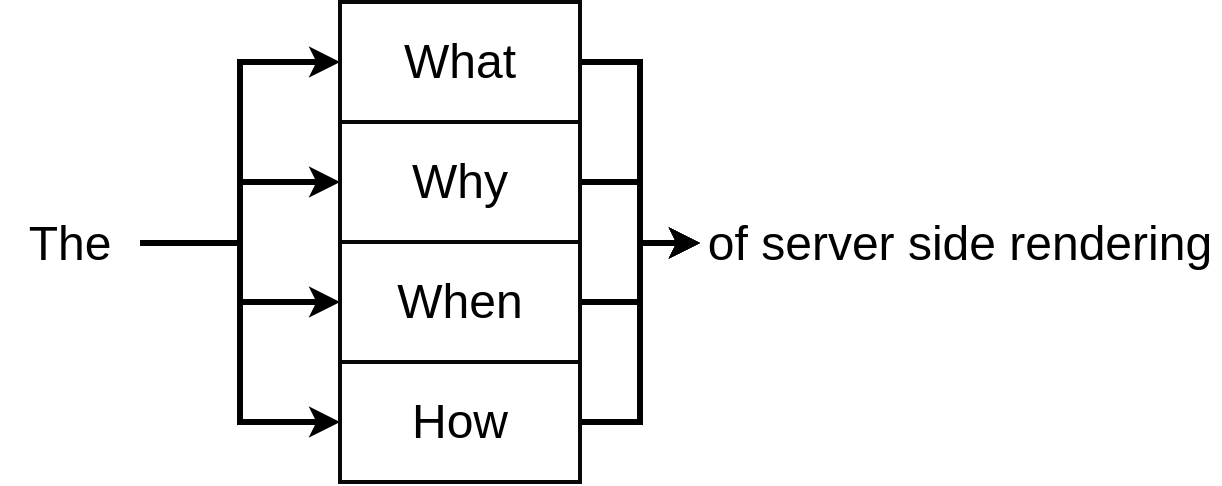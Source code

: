 <mxfile version="13.3.5" type="device" pages="16"><diagram id="5bcd53f8-15ab-9c51-56de-49a78733c837" name="00 - goals"><mxGraphModel dx="852" dy="494" grid="1" gridSize="10" guides="1" tooltips="1" connect="1" arrows="1" fold="1" page="1" pageScale="1" pageWidth="1100" pageHeight="850" background="#ffffff" math="0" shadow="0"><root><mxCell id="0"/><mxCell id="1" parent="0"/><mxCell id="17" style="edgeStyle=orthogonalEdgeStyle;rounded=0;html=1;exitX=1;exitY=0.5;entryX=0;entryY=0.5;startArrow=none;startFill=0;endArrow=classic;endFill=1;jettySize=auto;orthogonalLoop=1;strokeColor=#000000;strokeWidth=3;fontSize=24;fontColor=#000000;" parent="1" source="7" target="16" edge="1"><mxGeometry relative="1" as="geometry"/></mxCell><mxCell id="7" value="What" style="rounded=0;whiteSpace=wrap;html=1;shadow=0;labelBackgroundColor=none;strokeColor=#080808;strokeWidth=2;fillColor=#ffffff;fontSize=24;fontColor=#000000;align=center;" parent="1" vertex="1"><mxGeometry x="490" y="185" width="120" height="60" as="geometry"/></mxCell><mxCell id="18" style="edgeStyle=orthogonalEdgeStyle;rounded=0;html=1;exitX=1;exitY=0.5;entryX=0;entryY=0.5;startArrow=none;startFill=0;endArrow=classic;endFill=1;jettySize=auto;orthogonalLoop=1;strokeColor=#000000;strokeWidth=3;fontSize=24;fontColor=#000000;" parent="1" source="8" target="16" edge="1"><mxGeometry relative="1" as="geometry"/></mxCell><mxCell id="8" value="Why" style="rounded=0;whiteSpace=wrap;html=1;shadow=0;labelBackgroundColor=none;strokeColor=#080808;strokeWidth=2;fillColor=#ffffff;fontSize=24;fontColor=#000000;align=center;" parent="1" vertex="1"><mxGeometry x="490" y="245" width="120" height="60" as="geometry"/></mxCell><mxCell id="19" style="edgeStyle=orthogonalEdgeStyle;rounded=0;html=1;exitX=1;exitY=0.5;entryX=0;entryY=0.5;startArrow=none;startFill=0;endArrow=classic;endFill=1;jettySize=auto;orthogonalLoop=1;strokeColor=#000000;strokeWidth=3;fontSize=24;fontColor=#000000;" parent="1" source="9" target="16" edge="1"><mxGeometry relative="1" as="geometry"/></mxCell><mxCell id="9" value="When" style="rounded=0;whiteSpace=wrap;html=1;shadow=0;labelBackgroundColor=none;strokeColor=#080808;strokeWidth=2;fillColor=#ffffff;fontSize=24;fontColor=#000000;align=center;" parent="1" vertex="1"><mxGeometry x="490" y="305" width="120" height="60" as="geometry"/></mxCell><mxCell id="20" style="edgeStyle=orthogonalEdgeStyle;rounded=0;html=1;exitX=1;exitY=0.5;entryX=0;entryY=0.5;startArrow=none;startFill=0;endArrow=classic;endFill=1;jettySize=auto;orthogonalLoop=1;strokeColor=#000000;strokeWidth=3;fontSize=24;fontColor=#000000;" parent="1" source="10" target="16" edge="1"><mxGeometry relative="1" as="geometry"/></mxCell><mxCell id="10" value="How" style="rounded=0;whiteSpace=wrap;html=1;shadow=0;labelBackgroundColor=none;strokeColor=#080808;strokeWidth=2;fillColor=#ffffff;fontSize=24;fontColor=#000000;align=center;" parent="1" vertex="1"><mxGeometry x="490" y="365" width="120" height="60" as="geometry"/></mxCell><mxCell id="12" style="edgeStyle=orthogonalEdgeStyle;rounded=0;html=1;exitX=1;exitY=0.5;entryX=0;entryY=0.5;startArrow=none;startFill=0;endArrow=classic;endFill=1;jettySize=auto;orthogonalLoop=1;strokeColor=#000000;strokeWidth=3;fontSize=24;fontColor=#000000;" parent="1" source="11" target="7" edge="1"><mxGeometry relative="1" as="geometry"/></mxCell><mxCell id="13" style="edgeStyle=orthogonalEdgeStyle;rounded=0;html=1;exitX=1;exitY=0.5;startArrow=none;startFill=0;endArrow=classic;endFill=1;jettySize=auto;orthogonalLoop=1;strokeColor=#000000;strokeWidth=3;fontSize=24;fontColor=#000000;" parent="1" source="11" target="8" edge="1"><mxGeometry relative="1" as="geometry"/></mxCell><mxCell id="14" style="edgeStyle=orthogonalEdgeStyle;rounded=0;html=1;exitX=1;exitY=0.5;entryX=0;entryY=0.5;startArrow=none;startFill=0;endArrow=classic;endFill=1;jettySize=auto;orthogonalLoop=1;strokeColor=#000000;strokeWidth=3;fontSize=24;fontColor=#000000;" parent="1" source="11" target="9" edge="1"><mxGeometry relative="1" as="geometry"/></mxCell><mxCell id="15" style="edgeStyle=orthogonalEdgeStyle;rounded=0;html=1;exitX=1;exitY=0.5;entryX=0;entryY=0.5;startArrow=none;startFill=0;endArrow=classic;endFill=1;jettySize=auto;orthogonalLoop=1;strokeColor=#000000;strokeWidth=3;fontSize=24;fontColor=#000000;" parent="1" source="11" target="10" edge="1"><mxGeometry relative="1" as="geometry"/></mxCell><mxCell id="11" value="The" style="text;html=1;strokeColor=none;fillColor=none;align=center;verticalAlign=middle;whiteSpace=wrap;rounded=0;shadow=0;labelBackgroundColor=none;fontSize=24;fontColor=#000000;" parent="1" vertex="1"><mxGeometry x="320" y="283" width="70" height="45" as="geometry"/></mxCell><mxCell id="16" value="of server side rendering" style="text;html=1;strokeColor=none;fillColor=none;align=center;verticalAlign=middle;whiteSpace=wrap;rounded=0;shadow=0;labelBackgroundColor=none;fontSize=24;fontColor=#000000;" parent="1" vertex="1"><mxGeometry x="670" y="283" width="260" height="45" as="geometry"/></mxCell></root></mxGraphModel></diagram><diagram name="00 - goals" id="42b856f2-bac6-a990-c0d9-7513c1bf68bd"><mxGraphModel dx="825" dy="359" grid="1" gridSize="10" guides="1" tooltips="1" connect="1" arrows="1" fold="1" page="1" pageScale="1" pageWidth="1100" pageHeight="850" background="#ffffff" math="0" shadow="0"><root><mxCell id="0"/><mxCell id="1" parent="0"/><mxCell id="4" value="What" style="rounded=0;whiteSpace=wrap;html=1;shadow=0;labelBackgroundColor=none;strokeColor=#080808;strokeWidth=2;fillColor=#ffffff;fontSize=24;fontColor=#000000;align=center;" vertex="1" parent="1"><mxGeometry x="310" y="110" width="120" height="60" as="geometry"/></mxCell><mxCell id="6" value="Why" style="rounded=0;whiteSpace=wrap;html=1;shadow=0;labelBackgroundColor=none;strokeColor=#080808;strokeWidth=2;fillColor=#ffffff;fontSize=24;fontColor=#000000;align=center;" vertex="1" parent="1"><mxGeometry x="310" y="200" width="120" height="60" as="geometry"/></mxCell><mxCell id="8" value="When" style="rounded=0;whiteSpace=wrap;html=1;shadow=0;labelBackgroundColor=none;strokeColor=#080808;strokeWidth=2;fillColor=#ffffff;fontSize=24;fontColor=#000000;align=center;" vertex="1" parent="1"><mxGeometry x="310" y="290" width="120" height="60" as="geometry"/></mxCell><mxCell id="10" value="How" style="rounded=0;whiteSpace=wrap;html=1;shadow=0;labelBackgroundColor=none;strokeColor=#080808;strokeWidth=2;fillColor=#ffffff;fontSize=24;fontColor=#000000;align=center;" vertex="1" parent="1"><mxGeometry x="310" y="380" width="120" height="60" as="geometry"/></mxCell><mxCell id="17" value="What is server side rendering? &amp;nbsp;How is it different from normal React apps?" style="text;html=1;strokeColor=none;fillColor=none;align=left;verticalAlign=middle;whiteSpace=wrap;rounded=0;shadow=0;labelBackgroundColor=none;fontSize=18;fontColor=#000000;fontStyle=2" vertex="1" parent="1"><mxGeometry x="440" y="115" width="380" height="50" as="geometry"/></mxCell><mxCell id="18" value="Why would we use SSR at all? &amp;nbsp;Its not easy to set up, so what's the benefit?" style="text;html=1;strokeColor=none;fillColor=none;align=left;verticalAlign=middle;whiteSpace=wrap;rounded=0;shadow=0;labelBackgroundColor=none;fontSize=18;fontColor=#000000;fontStyle=2" vertex="1" parent="1"><mxGeometry x="440" y="205" width="380" height="50" as="geometry"/></mxCell><mxCell id="19" value="When should you think about using SSR in one of your apps?" style="text;html=1;strokeColor=none;fillColor=none;align=left;verticalAlign=middle;whiteSpace=wrap;rounded=0;shadow=0;labelBackgroundColor=none;fontSize=18;fontColor=#000000;fontStyle=2" vertex="1" parent="1"><mxGeometry x="440" y="295" width="380" height="50" as="geometry"/></mxCell><mxCell id="20" value="How do you actually set up SSR in a React app?" style="text;html=1;strokeColor=none;fillColor=none;align=left;verticalAlign=middle;whiteSpace=wrap;rounded=0;shadow=0;labelBackgroundColor=none;fontSize=18;fontColor=#000000;fontStyle=2" vertex="1" parent="1"><mxGeometry x="440" y="385" width="380" height="50" as="geometry"/></mxCell></root></mxGraphModel></diagram><diagram id="b848cd98-3519-4d3c-d7ec-47364cfb2503" name="01 - factfiction"><mxGraphModel dx="825" dy="359" grid="1" gridSize="10" guides="1" tooltips="1" connect="1" arrows="1" fold="1" page="1" pageScale="1" pageWidth="1100" pageHeight="850" background="#ffffff" math="0" shadow="0"><root><mxCell id="0"/><mxCell id="1" parent="0"/><mxCell id="2" value="Popular Misconceptions" style="text;html=1;strokeColor=none;fillColor=none;align=center;verticalAlign=middle;whiteSpace=wrap;rounded=0;shadow=0;labelBackgroundColor=none;fontSize=24;fontColor=#000000;fontStyle=1" vertex="1" parent="1"><mxGeometry x="393" y="80" width="315" height="40" as="geometry"/></mxCell><mxCell id="3" value="React apps can't be crawled by a search engine without SSR" style="rounded=0;whiteSpace=wrap;html=1;shadow=0;labelBackgroundColor=none;strokeColor=#080808;strokeWidth=2;fillColor=#ffffff;fontSize=24;fontColor=#000000;align=center;" vertex="1" parent="1"><mxGeometry x="354" y="155" width="396" height="60" as="geometry"/></mxCell><mxCell id="4" value="SSR is the only way to handle SEO" style="rounded=0;whiteSpace=wrap;html=1;shadow=0;labelBackgroundColor=none;strokeColor=#080808;strokeWidth=2;fillColor=#ffffff;fontSize=24;fontColor=#000000;align=center;" vertex="1" parent="1"><mxGeometry x="354" y="240" width="396" height="60" as="geometry"/></mxCell><mxCell id="5" value="All apps can benefit from SSR" style="rounded=0;whiteSpace=wrap;html=1;shadow=0;labelBackgroundColor=none;strokeColor=#080808;strokeWidth=2;fillColor=#ffffff;fontSize=24;fontColor=#000000;align=center;" vertex="1" parent="1"><mxGeometry x="354" y="330" width="396" height="60" as="geometry"/></mxCell><mxCell id="6" value="False!" style="rounded=0;whiteSpace=wrap;html=1;shadow=0;labelBackgroundColor=none;strokeColor=#b85450;strokeWidth=2;fillColor=#f8cecc;fontSize=24;fontColor=#000000;align=center;rotation=-15;" vertex="1" parent="1"><mxGeometry x="720" y="181" width="120" height="35" as="geometry"/></mxCell><mxCell id="7" value="False!" style="rounded=0;whiteSpace=wrap;html=1;shadow=0;labelBackgroundColor=none;strokeColor=#b85450;strokeWidth=2;fillColor=#f8cecc;fontSize=24;fontColor=#000000;align=center;rotation=-15;" vertex="1" parent="1"><mxGeometry x="720" y="271" width="120" height="35" as="geometry"/></mxCell><mxCell id="8" value="False!" style="rounded=0;whiteSpace=wrap;html=1;shadow=0;labelBackgroundColor=none;strokeColor=#b85450;strokeWidth=2;fillColor=#f8cecc;fontSize=24;fontColor=#000000;align=center;rotation=-15;" vertex="1" parent="1"><mxGeometry x="720" y="357" width="120" height="35" as="geometry"/></mxCell></root></mxGraphModel></diagram><diagram id="bce604f5-aea7-2413-5978-c4c8355c51b4" name="02 - typical react"><mxGraphModel dx="1238" dy="538" grid="1" gridSize="10" guides="1" tooltips="1" connect="1" arrows="1" fold="1" page="1" pageScale="1" pageWidth="1100" pageHeight="850" background="#ffffff" math="0" shadow="0"><root><mxCell id="0"/><mxCell id="1" parent="0"/><mxCell id="33" style="edgeStyle=orthogonalEdgeStyle;rounded=0;html=1;exitX=0.5;exitY=1;entryX=0.5;entryY=0;startArrow=none;startFill=0;endArrow=classic;endFill=1;jettySize=auto;orthogonalLoop=1;strokeColor=#000000;strokeWidth=3;fontSize=22;fontColor=#000000;" parent="1" source="6" target="14" edge="1"><mxGeometry relative="1" as="geometry"/></mxCell><mxCell id="6" value="Receive Request" style="rounded=0;whiteSpace=wrap;html=1;shadow=0;labelBackgroundColor=none;strokeColor=#080808;strokeWidth=2;fillColor=#ffffff;fontSize=18;fontColor=#000000;align=center;" parent="1" vertex="1"><mxGeometry x="616" y="130" width="220" height="42" as="geometry"/></mxCell><mxCell id="9" value="Users Browser" style="text;html=1;strokeColor=none;fillColor=none;align=center;verticalAlign=middle;whiteSpace=wrap;rounded=0;shadow=0;labelBackgroundColor=none;fontSize=22;fontColor=#000000;fontStyle=1" parent="1" vertex="1"><mxGeometry x="312" y="91" width="177" height="20" as="geometry"/></mxCell><mxCell id="10" value="Our Server" style="text;html=1;strokeColor=none;fillColor=none;align=center;verticalAlign=middle;whiteSpace=wrap;rounded=0;shadow=0;labelBackgroundColor=none;fontSize=22;fontColor=#000000;fontStyle=1" parent="1" vertex="1"><mxGeometry x="666" y="91" width="120" height="20" as="geometry"/></mxCell><mxCell id="12" style="edgeStyle=orthogonalEdgeStyle;rounded=0;html=1;exitX=1;exitY=0.5;startArrow=none;startFill=0;endArrow=classic;endFill=1;jettySize=auto;orthogonalLoop=1;strokeColor=#000000;strokeWidth=3;fontSize=18;fontColor=#000000;" parent="1" source="11" target="6" edge="1"><mxGeometry relative="1" as="geometry"/></mxCell><mxCell id="11" value="User navigates to ourApp.com" style="rounded=0;whiteSpace=wrap;html=1;shadow=0;labelBackgroundColor=none;strokeColor=#080808;strokeWidth=2;fillColor=#ffffff;fontSize=18;fontColor=#000000;align=center;" parent="1" vertex="1"><mxGeometry x="290" y="130" width="220" height="42" as="geometry"/></mxCell><mxCell id="13" value="" style="endArrow=none;dashed=1;html=1;strokeColor=#A8A8A8;strokeWidth=3;fontSize=18;fontColor=#000000;" parent="1" edge="1"><mxGeometry width="50" height="50" relative="1" as="geometry"><mxPoint x="556" y="700" as="sourcePoint"/><mxPoint x="556" y="81" as="targetPoint"/></mxGeometry></mxCell><mxCell id="43" style="edgeStyle=orthogonalEdgeStyle;rounded=0;html=1;exitX=0;exitY=0.5;entryX=1;entryY=0.25;startArrow=none;startFill=0;endArrow=classic;endFill=1;jettySize=auto;orthogonalLoop=1;strokeColor=#000000;strokeWidth=3;fontSize=12;fontColor=#FF150D;" parent="1" source="14" target="42" edge="1"><mxGeometry relative="1" as="geometry"/></mxCell><mxCell id="14" value="Send back index.html file" style="rounded=0;whiteSpace=wrap;html=1;shadow=0;labelBackgroundColor=none;strokeColor=#080808;strokeWidth=2;fillColor=#ffffff;fontSize=18;fontColor=#000000;align=center;" parent="1" vertex="1"><mxGeometry x="616" y="202" width="220" height="42" as="geometry"/></mxCell><mxCell id="22" style="edgeStyle=orthogonalEdgeStyle;rounded=0;html=1;exitX=0.5;exitY=1;entryX=0.5;entryY=0;startArrow=none;startFill=0;endArrow=classic;endFill=1;jettySize=auto;orthogonalLoop=1;strokeColor=#000000;strokeWidth=3;fontSize=18;fontColor=#000000;" parent="1" edge="1"><mxGeometry relative="1" as="geometry"><mxPoint x="400" y="243" as="sourcePoint"/><mxPoint x="400" y="271" as="targetPoint"/></mxGeometry></mxCell><mxCell id="23" style="edgeStyle=orthogonalEdgeStyle;rounded=0;html=1;exitX=0.5;exitY=1;startArrow=none;startFill=0;endArrow=classic;endFill=1;jettySize=auto;orthogonalLoop=1;strokeColor=#000000;strokeWidth=3;fontSize=18;fontColor=#000000;" parent="1" target="17" edge="1"><mxGeometry relative="1" as="geometry"><mxPoint x="400" y="313" as="sourcePoint"/></mxGeometry></mxCell><mxCell id="24" style="edgeStyle=orthogonalEdgeStyle;rounded=0;html=1;exitX=1;exitY=0.5;startArrow=none;startFill=0;endArrow=classic;endFill=1;jettySize=auto;orthogonalLoop=1;strokeColor=#000000;strokeWidth=3;fontSize=18;fontColor=#000000;" parent="1" source="17" target="18" edge="1"><mxGeometry relative="1" as="geometry"/></mxCell><mxCell id="17" value="Go get bundle.js file" style="rounded=0;whiteSpace=wrap;html=1;shadow=0;labelBackgroundColor=none;strokeColor=#080808;strokeWidth=2;fillColor=#ffffff;fontSize=18;fontColor=#000000;align=center;" parent="1" vertex="1"><mxGeometry x="290" y="342" width="220" height="42" as="geometry"/></mxCell><mxCell id="25" style="edgeStyle=orthogonalEdgeStyle;rounded=0;html=1;exitX=0.5;exitY=1;startArrow=none;startFill=0;endArrow=classic;endFill=1;jettySize=auto;orthogonalLoop=1;strokeColor=#000000;strokeWidth=3;fontSize=18;fontColor=#000000;" parent="1" source="18" target="19" edge="1"><mxGeometry relative="1" as="geometry"/></mxCell><mxCell id="18" value="Receive request" style="rounded=0;whiteSpace=wrap;html=1;shadow=0;labelBackgroundColor=none;strokeColor=#080808;strokeWidth=2;fillColor=#ffffff;fontSize=18;fontColor=#000000;align=center;" parent="1" vertex="1"><mxGeometry x="606" y="342" width="220" height="42" as="geometry"/></mxCell><mxCell id="34" style="edgeStyle=orthogonalEdgeStyle;rounded=0;html=1;exitX=0;exitY=0.5;entryX=1;entryY=0.5;startArrow=none;startFill=0;endArrow=classic;endFill=1;jettySize=auto;orthogonalLoop=1;strokeColor=#000000;strokeWidth=3;fontSize=22;fontColor=#000000;" parent="1" source="19" edge="1"><mxGeometry relative="1" as="geometry"><mxPoint x="510" y="433" as="targetPoint"/></mxGeometry></mxCell><mxCell id="19" value="Send back bundle.js" style="rounded=0;whiteSpace=wrap;html=1;shadow=0;labelBackgroundColor=none;strokeColor=#080808;strokeWidth=2;fillColor=#ffffff;fontSize=18;fontColor=#000000;align=center;" parent="1" vertex="1"><mxGeometry x="606" y="412" width="220" height="42" as="geometry"/></mxCell><mxCell id="50" style="edgeStyle=orthogonalEdgeStyle;rounded=0;html=1;exitX=1;exitY=0.5;startArrow=none;startFill=0;endArrow=classic;endFill=1;jettySize=auto;orthogonalLoop=1;strokeColor=#000000;strokeWidth=3;fontSize=14;fontColor=#FF150D;" parent="1" source="28" target="36" edge="1"><mxGeometry relative="1" as="geometry"/></mxCell><mxCell id="28" value="React app makes followup requests for data" style="rounded=0;whiteSpace=wrap;html=1;shadow=0;labelBackgroundColor=none;strokeColor=#080808;strokeWidth=2;fillColor=#ffffff;fontSize=18;fontColor=#000000;align=center;" parent="1" vertex="1"><mxGeometry x="290" y="509" width="220" height="42" as="geometry"/></mxCell><mxCell id="41" style="edgeStyle=orthogonalEdgeStyle;rounded=0;html=1;exitX=0.5;exitY=1;entryX=0.5;entryY=0;startArrow=none;startFill=0;endArrow=classic;endFill=1;jettySize=auto;orthogonalLoop=1;strokeColor=#000000;strokeWidth=3;fontSize=22;fontColor=#000000;" parent="1" source="36" target="38" edge="1"><mxGeometry relative="1" as="geometry"/></mxCell><mxCell id="36" value="Receive request" style="rounded=0;whiteSpace=wrap;html=1;shadow=0;labelBackgroundColor=none;strokeColor=#080808;strokeWidth=2;fillColor=#ffffff;fontSize=18;fontColor=#000000;align=center;" parent="1" vertex="1"><mxGeometry x="606" y="509" width="220" height="42" as="geometry"/></mxCell><mxCell id="40" style="edgeStyle=orthogonalEdgeStyle;rounded=0;html=1;exitX=0;exitY=0.5;entryX=1;entryY=0.5;startArrow=none;startFill=0;endArrow=classic;endFill=1;jettySize=auto;orthogonalLoop=1;strokeColor=#000000;strokeWidth=3;fontSize=22;fontColor=#000000;" parent="1" source="38" edge="1"><mxGeometry relative="1" as="geometry"><mxPoint x="510" y="614" as="targetPoint"/></mxGeometry></mxCell><mxCell id="38" value="Send back JSON data" style="rounded=0;whiteSpace=wrap;html=1;shadow=0;labelBackgroundColor=none;strokeColor=#080808;strokeWidth=2;fillColor=#ffffff;fontSize=18;fontColor=#000000;align=center;" parent="1" vertex="1"><mxGeometry x="606" y="593" width="220" height="42" as="geometry"/></mxCell><mxCell id="42" value="&lt;div&gt;&amp;lt;html&amp;gt;&lt;/div&gt;&lt;div&gt;&amp;nbsp; &amp;lt;head&amp;gt;&lt;/div&gt;&lt;div&gt;&amp;nbsp; &amp;lt;/head&amp;gt;&lt;/div&gt;&lt;div&gt;&amp;nbsp; &amp;lt;body&amp;gt;&lt;/div&gt;&lt;div&gt;&amp;nbsp; &amp;nbsp; &amp;lt;div id=&quot;root&quot;&amp;gt;&amp;lt;/div&amp;gt;&lt;/div&gt;&lt;div&gt;&amp;nbsp; &amp;nbsp; &amp;lt;script src=&quot;bundle.js&quot;&amp;gt;&amp;lt;/script&amp;gt;&lt;/div&gt;&lt;div&gt;&amp;nbsp; &amp;lt;/body&amp;gt;&lt;/div&gt;&lt;div&gt;&amp;lt;/html&amp;gt;&lt;/div&gt;" style="rounded=0;whiteSpace=wrap;html=1;shadow=0;labelBackgroundColor=none;strokeColor=#080808;strokeWidth=2;fillColor=#ffffff;fontSize=12;fontColor=#000000;align=left;" parent="1" vertex="1"><mxGeometry x="290" y="193" width="220" height="120" as="geometry"/></mxCell><mxCell id="45" style="edgeStyle=orthogonalEdgeStyle;rounded=0;html=1;exitX=0.5;exitY=1;startArrow=none;startFill=0;endArrow=classic;endFill=1;jettySize=auto;orthogonalLoop=1;strokeColor=#000000;strokeWidth=3;fontSize=12;fontColor=#FF150D;" parent="1" source="44" target="28" edge="1"><mxGeometry relative="1" as="geometry"/></mxCell><mxCell id="44" value="&lt;div&gt;const App = () =&amp;gt; &amp;lt;div&amp;gt;Hi There!&amp;lt;/div&amp;gt;;&lt;/div&gt;&lt;div&gt;&lt;br&gt;&lt;/div&gt;&lt;div&gt;ReactDOM.render(&amp;lt;App /&amp;gt;, document.querySelector('#root'))&lt;/div&gt;" style="rounded=0;whiteSpace=wrap;html=1;shadow=0;labelBackgroundColor=none;strokeColor=#080808;strokeWidth=2;fillColor=#ffffff;fontSize=12;fontColor=#000000;align=left;" parent="1" vertex="1"><mxGeometry x="290" y="421" width="220" height="62" as="geometry"/></mxCell><mxCell id="46" value="App renders on to the screen!" style="rounded=0;whiteSpace=wrap;html=1;shadow=0;labelBackgroundColor=none;strokeColor=#82b366;strokeWidth=2;fillColor=#d5e8d4;fontSize=18;fontColor=#000000;align=center;" parent="1" vertex="1"><mxGeometry x="290" y="658" width="220" height="42" as="geometry"/></mxCell><mxCell id="52" style="edgeStyle=orthogonalEdgeStyle;rounded=0;html=1;exitX=0.5;exitY=1;entryX=0.5;entryY=0;startArrow=none;startFill=0;endArrow=classic;endFill=1;jettySize=auto;orthogonalLoop=1;strokeColor=#000000;strokeWidth=3;fontSize=14;fontColor=#FF150D;" parent="1" source="48" target="46" edge="1"><mxGeometry relative="1" as="geometry"/></mxCell><mxCell id="48" value="[{ name: 'Alex' }, { name: 'Bill' }]" style="rounded=0;whiteSpace=wrap;html=1;shadow=0;labelBackgroundColor=none;strokeColor=#080808;strokeWidth=2;fillColor=#ffffff;fontSize=14;fontColor=#000000;align=center;" parent="1" vertex="1"><mxGeometry x="291" y="593" width="220" height="42" as="geometry"/></mxCell></root></mxGraphModel></diagram><diagram id="cd80342f-6b69-2100-ad3f-500884b4ed51" name="01 - compare"><mxGraphModel dx="825" dy="359" grid="1" gridSize="10" guides="1" tooltips="1" connect="1" arrows="1" fold="1" page="1" pageScale="1" pageWidth="1100" pageHeight="850" background="#ffffff" math="0" shadow="0"><root><mxCell id="0"/><mxCell id="1" parent="0"/><mxCell id="2" value="" style="endArrow=classic;html=1;strokeColor=#000000;strokeWidth=3;fontSize=22;fontColor=#FF150D;" parent="1" edge="1"><mxGeometry width="50" height="50" relative="1" as="geometry"><mxPoint x="300" y="293" as="sourcePoint"/><mxPoint x="300" y="633" as="targetPoint"/></mxGeometry></mxCell><mxCell id="14" style="edgeStyle=orthogonalEdgeStyle;rounded=0;html=1;exitX=0.5;exitY=1;startArrow=none;startFill=0;endArrow=classic;endFill=1;jettySize=auto;orthogonalLoop=1;strokeColor=#000000;strokeWidth=3;fontSize=14;fontColor=#FF150D;" parent="1" source="4" target="9" edge="1"><mxGeometry relative="1" as="geometry"/></mxCell><mxCell id="4" value="Browser requests page" style="rounded=0;whiteSpace=wrap;html=1;shadow=0;labelBackgroundColor=none;strokeColor=#080808;strokeWidth=2;fillColor=#ffffff;fontSize=14;fontColor=#000000;align=center;" parent="1" vertex="1"><mxGeometry x="330" y="293" width="210" height="40" as="geometry"/></mxCell><mxCell id="9" value="Content visible" style="rounded=0;whiteSpace=wrap;html=1;shadow=0;labelBackgroundColor=none;strokeColor=#82b366;strokeWidth=2;fillColor=#d5e8d4;fontSize=14;fontColor=#000000;align=center;" parent="1" vertex="1"><mxGeometry x="330" y="573" width="210" height="40" as="geometry"/></mxCell><mxCell id="10" value="Time" style="text;html=1;strokeColor=none;fillColor=none;align=center;verticalAlign=middle;whiteSpace=wrap;rounded=0;shadow=0;labelBackgroundColor=none;fontSize=14;fontColor=#000000;fontStyle=1" parent="1" vertex="1"><mxGeometry x="240" y="293" width="40" height="20" as="geometry"/></mxCell><mxCell id="15" value="" style="shape=curlyBracket;whiteSpace=wrap;html=1;rounded=1;shadow=0;labelBackgroundColor=none;strokeColor=#080808;strokeWidth=2;fillColor=#ffffff;fontSize=14;fontColor=#FF150D;align=left;rotation=180;" parent="1" vertex="1"><mxGeometry x="550" y="333" width="50" height="243" as="geometry"/></mxCell><mxCell id="16" value="What's different here for normal React app vs SSR React app?" style="text;html=1;strokeColor=none;fillColor=none;align=left;verticalAlign=middle;whiteSpace=wrap;rounded=0;shadow=0;labelBackgroundColor=none;fontSize=14;fontColor=#000000;" parent="1" vertex="1"><mxGeometry x="600" y="432" width="130" height="45" as="geometry"/></mxCell></root></mxGraphModel></diagram><diagram id="f51cb768-abdd-e3e8-2a02-035359f5972c" name="03 - timeline"><mxGraphModel dx="825" dy="359" grid="1" gridSize="10" guides="1" tooltips="1" connect="1" arrows="1" fold="1" page="1" pageScale="1" pageWidth="1100" pageHeight="850" background="#ffffff" math="0" shadow="0"><root><mxCell id="0"/><mxCell id="1" parent="0"/><mxCell id="2" value="" style="endArrow=classic;html=1;strokeColor=#000000;strokeWidth=3;fontSize=22;fontColor=#FF150D;" parent="1" edge="1"><mxGeometry width="50" height="50" relative="1" as="geometry"><mxPoint x="386" y="200" as="sourcePoint"/><mxPoint x="386" y="540" as="targetPoint"/></mxGeometry></mxCell><mxCell id="7" style="edgeStyle=orthogonalEdgeStyle;rounded=0;html=1;exitX=0.5;exitY=1;startArrow=none;startFill=0;endArrow=classic;endFill=1;jettySize=auto;orthogonalLoop=1;strokeColor=#000000;strokeWidth=3;fontSize=14;fontColor=#000000;" parent="1" source="3" target="4" edge="1"><mxGeometry relative="1" as="geometry"/></mxCell><mxCell id="3" value="Browser requests page" style="rounded=0;whiteSpace=wrap;html=1;shadow=0;labelBackgroundColor=none;strokeColor=#080808;strokeWidth=2;fillColor=#ffffff;fontSize=14;fontColor=#000000;align=center;" parent="1" vertex="1"><mxGeometry x="416" y="200" width="210" height="40" as="geometry"/></mxCell><mxCell id="14" style="edgeStyle=orthogonalEdgeStyle;rounded=0;html=1;exitX=0.5;exitY=1;entryX=0.5;entryY=0;startArrow=none;startFill=0;endArrow=classic;endFill=1;jettySize=auto;orthogonalLoop=1;strokeColor=#000000;strokeWidth=3;fontSize=14;fontColor=#000000;" parent="1" source="4" target="6" edge="1"><mxGeometry relative="1" as="geometry"/></mxCell><mxCell id="4" value="Browser requests JS file" style="rounded=0;whiteSpace=wrap;html=1;shadow=0;labelBackgroundColor=none;strokeColor=#080808;strokeWidth=2;fillColor=#ffffff;fontSize=14;fontColor=#000000;align=center;" parent="1" vertex="1"><mxGeometry x="416" y="340" width="210" height="40" as="geometry"/></mxCell><mxCell id="6" value="Content visible" style="rounded=0;whiteSpace=wrap;html=1;shadow=0;labelBackgroundColor=none;strokeColor=#82b366;strokeWidth=2;fillColor=#d5e8d4;fontSize=14;fontColor=#000000;align=center;" parent="1" vertex="1"><mxGeometry x="416" y="480" width="210" height="40" as="geometry"/></mxCell><mxCell id="10" value="Time" style="text;html=1;strokeColor=none;fillColor=none;align=center;verticalAlign=middle;whiteSpace=wrap;rounded=0;shadow=0;labelBackgroundColor=none;fontSize=14;fontColor=#000000;fontStyle=1" parent="1" vertex="1"><mxGeometry x="326" y="200" width="40" height="20" as="geometry"/></mxCell><mxCell id="11" value="Pause" style="text;html=1;strokeColor=none;fillColor=none;align=center;verticalAlign=middle;whiteSpace=wrap;rounded=0;shadow=0;labelBackgroundColor=none;fontSize=14;fontColor=#000000;fontStyle=2" parent="1" vertex="1"><mxGeometry x="540" y="276" width="40" height="20" as="geometry"/></mxCell><mxCell id="13" value="Pause" style="text;html=1;strokeColor=none;fillColor=none;align=center;verticalAlign=middle;whiteSpace=wrap;rounded=0;shadow=0;labelBackgroundColor=none;fontSize=14;fontColor=#000000;fontStyle=2" parent="1" vertex="1"><mxGeometry x="540" y="415" width="40" height="20" as="geometry"/></mxCell></root></mxGraphModel></diagram><diagram name="04 - data fetch" id="3c804ad2-68e3-13ab-0d26-0fd4f956ce8f"><mxGraphModel dx="825" dy="359" grid="1" gridSize="10" guides="1" tooltips="1" connect="1" arrows="1" fold="1" page="1" pageScale="1" pageWidth="1100" pageHeight="850" background="#ffffff" math="0" shadow="0"><root><mxCell id="0"/><mxCell id="1" parent="0"/><mxCell id="2" value="" style="endArrow=classic;html=1;strokeColor=#000000;strokeWidth=3;fontSize=22;fontColor=#FF150D;" parent="1" edge="1"><mxGeometry width="50" height="50" relative="1" as="geometry"><mxPoint x="386" y="200" as="sourcePoint"/><mxPoint x="386" y="540" as="targetPoint"/></mxGeometry></mxCell><mxCell id="3" style="edgeStyle=orthogonalEdgeStyle;rounded=0;html=1;exitX=0.5;exitY=1;startArrow=none;startFill=0;endArrow=classic;endFill=1;jettySize=auto;orthogonalLoop=1;strokeColor=#000000;strokeWidth=3;fontSize=14;fontColor=#000000;" parent="1" source="4" target="6" edge="1"><mxGeometry relative="1" as="geometry"/></mxCell><mxCell id="4" value="Browser requests page" style="rounded=0;whiteSpace=wrap;html=1;shadow=0;labelBackgroundColor=none;strokeColor=#080808;strokeWidth=2;fillColor=#ffffff;fontSize=14;fontColor=#000000;align=center;" parent="1" vertex="1"><mxGeometry x="416" y="200" width="210" height="40" as="geometry"/></mxCell><mxCell id="5" style="edgeStyle=orthogonalEdgeStyle;rounded=0;html=1;exitX=0.5;exitY=1;startArrow=none;startFill=0;endArrow=classic;endFill=1;jettySize=auto;orthogonalLoop=1;strokeColor=#000000;strokeWidth=3;fontSize=14;fontColor=#000000;" parent="1" source="6" target="8" edge="1"><mxGeometry relative="1" as="geometry"/></mxCell><mxCell id="6" value="Browser requests JS file" style="rounded=0;whiteSpace=wrap;html=1;shadow=0;labelBackgroundColor=none;strokeColor=#080808;strokeWidth=2;fillColor=#ffffff;fontSize=14;fontColor=#000000;align=center;" parent="1" vertex="1"><mxGeometry x="416" y="293" width="210" height="40" as="geometry"/></mxCell><mxCell id="7" style="edgeStyle=orthogonalEdgeStyle;rounded=0;html=1;exitX=0.5;exitY=1;startArrow=none;startFill=0;endArrow=classic;endFill=1;jettySize=auto;orthogonalLoop=1;strokeColor=#000000;strokeWidth=3;fontSize=14;fontColor=#000000;" parent="1" source="8" target="9" edge="1"><mxGeometry relative="1" as="geometry"/></mxCell><mxCell id="8" value="React app boots, requests json from backend" style="rounded=0;whiteSpace=wrap;html=1;shadow=0;labelBackgroundColor=none;strokeColor=#080808;strokeWidth=2;fillColor=#ffffff;fontSize=14;fontColor=#000000;align=center;" parent="1" vertex="1"><mxGeometry x="416" y="387" width="210" height="40" as="geometry"/></mxCell><mxCell id="9" value="Content visible" style="rounded=0;whiteSpace=wrap;html=1;shadow=0;labelBackgroundColor=none;strokeColor=#82b366;strokeWidth=2;fillColor=#d5e8d4;fontSize=14;fontColor=#000000;align=center;" parent="1" vertex="1"><mxGeometry x="416" y="480" width="210" height="40" as="geometry"/></mxCell><mxCell id="10" value="Time" style="text;html=1;strokeColor=none;fillColor=none;align=center;verticalAlign=middle;whiteSpace=wrap;rounded=0;shadow=0;labelBackgroundColor=none;fontSize=14;fontColor=#000000;fontStyle=1" parent="1" vertex="1"><mxGeometry x="326" y="200" width="40" height="20" as="geometry"/></mxCell><mxCell id="11" value="Pause" style="text;html=1;strokeColor=none;fillColor=none;align=center;verticalAlign=middle;whiteSpace=wrap;rounded=0;shadow=0;labelBackgroundColor=none;fontSize=14;fontColor=#000000;fontStyle=2" parent="1" vertex="1"><mxGeometry x="532" y="256" width="40" height="20" as="geometry"/></mxCell><mxCell id="12" value="Pause" style="text;html=1;strokeColor=none;fillColor=none;align=center;verticalAlign=middle;whiteSpace=wrap;rounded=0;shadow=0;labelBackgroundColor=none;fontSize=14;fontColor=#000000;fontStyle=2" parent="1" vertex="1"><mxGeometry x="532" y="350" width="40" height="20" as="geometry"/></mxCell><mxCell id="13" value="Pause" style="text;html=1;strokeColor=none;fillColor=none;align=center;verticalAlign=middle;whiteSpace=wrap;rounded=0;shadow=0;labelBackgroundColor=none;fontSize=14;fontColor=#000000;fontStyle=2" parent="1" vertex="1"><mxGeometry x="532" y="440" width="40" height="20" as="geometry"/></mxCell></root></mxGraphModel></diagram><diagram id="4f925df0-dce5-9b41-87c5-e0da6d7700e5" name="04 - ssr"><mxGraphModel dx="825" dy="359" grid="1" gridSize="10" guides="1" tooltips="1" connect="1" arrows="1" fold="1" page="1" pageScale="1" pageWidth="1100" pageHeight="850" background="#ffffff" math="0" shadow="0"><root><mxCell id="0"/><mxCell id="1" parent="0"/><mxCell id="2" style="edgeStyle=orthogonalEdgeStyle;rounded=0;html=1;exitX=0.5;exitY=1;entryX=0.5;entryY=0;startArrow=none;startFill=0;endArrow=classic;endFill=1;jettySize=auto;orthogonalLoop=1;strokeColor=#000000;strokeWidth=3;fontSize=22;fontColor=#000000;" parent="1" source="3" target="9" edge="1"><mxGeometry relative="1" as="geometry"/></mxCell><mxCell id="3" value="Receive Request" style="rounded=0;whiteSpace=wrap;html=1;shadow=0;labelBackgroundColor=none;strokeColor=#080808;strokeWidth=2;fillColor=#ffffff;fontSize=18;fontColor=#000000;align=center;" parent="1" vertex="1"><mxGeometry x="586" y="100" width="220" height="42" as="geometry"/></mxCell><mxCell id="4" value="Users Browser" style="text;html=1;strokeColor=none;fillColor=none;align=center;verticalAlign=middle;whiteSpace=wrap;rounded=0;shadow=0;labelBackgroundColor=none;fontSize=22;fontColor=#000000;fontStyle=1" parent="1" vertex="1"><mxGeometry x="282" y="61" width="177" height="20" as="geometry"/></mxCell><mxCell id="5" value="Our Server" style="text;html=1;strokeColor=none;fillColor=none;align=center;verticalAlign=middle;whiteSpace=wrap;rounded=0;shadow=0;labelBackgroundColor=none;fontSize=22;fontColor=#000000;fontStyle=1" parent="1" vertex="1"><mxGeometry x="636" y="61" width="120" height="20" as="geometry"/></mxCell><mxCell id="6" style="edgeStyle=orthogonalEdgeStyle;rounded=0;html=1;exitX=1;exitY=0.5;startArrow=none;startFill=0;endArrow=classic;endFill=1;jettySize=auto;orthogonalLoop=1;strokeColor=#000000;strokeWidth=3;fontSize=18;fontColor=#000000;" parent="1" source="7" target="3" edge="1"><mxGeometry relative="1" as="geometry"/></mxCell><mxCell id="7" value="User navigates to ourApp.com" style="rounded=0;whiteSpace=wrap;html=1;shadow=0;labelBackgroundColor=none;strokeColor=#080808;strokeWidth=2;fillColor=#ffffff;fontSize=18;fontColor=#000000;align=center;" parent="1" vertex="1"><mxGeometry x="260" y="100" width="220" height="42" as="geometry"/></mxCell><mxCell id="14" style="edgeStyle=orthogonalEdgeStyle;rounded=0;html=1;exitX=0.5;exitY=1;entryX=0.5;entryY=0;startArrow=none;startFill=0;endArrow=classic;endFill=1;jettySize=auto;orthogonalLoop=1;strokeColor=#000000;strokeWidth=3;fontSize=22;fontColor=#000000;" parent="1" source="9" target="13" edge="1"><mxGeometry relative="1" as="geometry"/></mxCell><mxCell id="9" value="Load up React app in memory" style="rounded=0;whiteSpace=wrap;html=1;shadow=0;labelBackgroundColor=none;strokeColor=#080808;strokeWidth=2;fillColor=#ffffff;fontSize=18;fontColor=#000000;align=center;" parent="1" vertex="1"><mxGeometry x="586" y="167" width="220" height="42" as="geometry"/></mxCell><mxCell id="24" style="edgeStyle=orthogonalEdgeStyle;rounded=0;html=1;exitX=0.5;exitY=1;startArrow=none;startFill=0;endArrow=classic;endFill=1;jettySize=auto;orthogonalLoop=1;strokeColor=#000000;strokeWidth=3;fontSize=22;fontColor=#000000;" parent="1" source="13" target="16" edge="1"><mxGeometry relative="1" as="geometry"/></mxCell><mxCell id="13" value="Fetch any required data" style="rounded=0;whiteSpace=wrap;html=1;shadow=0;labelBackgroundColor=none;strokeColor=#080808;strokeWidth=2;fillColor=#ffffff;fontSize=18;fontColor=#000000;align=center;" parent="1" vertex="1"><mxGeometry x="586" y="233" width="220" height="42" as="geometry"/></mxCell><mxCell id="26" style="edgeStyle=orthogonalEdgeStyle;rounded=0;html=1;exitX=0.5;exitY=1;startArrow=none;startFill=0;endArrow=classic;endFill=1;jettySize=auto;orthogonalLoop=1;strokeColor=#000000;strokeWidth=3;fontSize=22;fontColor=#000000;" parent="1" source="16" target="18" edge="1"><mxGeometry relative="1" as="geometry"/></mxCell><mxCell id="16" value="Render the React app" style="rounded=0;whiteSpace=wrap;html=1;shadow=0;labelBackgroundColor=none;strokeColor=#080808;strokeWidth=2;fillColor=#ffffff;fontSize=18;fontColor=#000000;align=center;" parent="1" vertex="1"><mxGeometry x="586" y="300" width="220" height="42" as="geometry"/></mxCell><mxCell id="20" style="edgeStyle=orthogonalEdgeStyle;rounded=0;html=1;exitX=0;exitY=0.5;entryX=1;entryY=0.5;startArrow=none;startFill=0;endArrow=classic;endFill=1;jettySize=auto;orthogonalLoop=1;strokeColor=#000000;strokeWidth=3;fontSize=22;fontColor=#000000;" parent="1" source="18" edge="1"><mxGeometry relative="1" as="geometry"><mxPoint x="480.333" y="387" as="targetPoint"/></mxGeometry></mxCell><mxCell id="18" value="Take the generated HTML, send it to user" style="rounded=0;whiteSpace=wrap;html=1;shadow=0;labelBackgroundColor=none;strokeColor=#080808;strokeWidth=2;fillColor=#ffffff;fontSize=18;fontColor=#000000;align=center;" parent="1" vertex="1"><mxGeometry x="586" y="366" width="220" height="42" as="geometry"/></mxCell><mxCell id="23" style="edgeStyle=orthogonalEdgeStyle;rounded=0;html=1;exitX=0.5;exitY=1;entryX=0.5;entryY=0;startArrow=none;startFill=0;endArrow=classic;endFill=1;jettySize=auto;orthogonalLoop=1;strokeColor=#000000;strokeWidth=3;fontSize=22;fontColor=#000000;" parent="1" target="22" edge="1"><mxGeometry relative="1" as="geometry"><mxPoint x="370.333" y="408.333" as="sourcePoint"/></mxGeometry></mxCell><mxCell id="21" value="" style="endArrow=none;dashed=1;html=1;strokeColor=#A8A8A8;strokeWidth=3;fontSize=18;fontColor=#000000;" parent="1" edge="1"><mxGeometry width="50" height="50" relative="1" as="geometry"><mxPoint x="540" y="820" as="sourcePoint"/><mxPoint x="540" y="55" as="targetPoint"/></mxGeometry></mxCell><mxCell id="45" style="edgeStyle=orthogonalEdgeStyle;rounded=0;html=1;exitX=0.5;exitY=1;startArrow=none;startFill=0;endArrow=classic;endFill=1;jettySize=auto;orthogonalLoop=1;strokeColor=#000000;strokeWidth=3;fontSize=22;fontColor=#000000;" parent="1" source="22" target="27" edge="1"><mxGeometry relative="1" as="geometry"/></mxCell><mxCell id="22" value="User sees content!" style="rounded=0;whiteSpace=wrap;html=1;shadow=0;labelBackgroundColor=none;strokeColor=#82b366;strokeWidth=2;fillColor=#d5e8d4;fontSize=18;fontColor=#000000;align=center;" parent="1" vertex="1"><mxGeometry x="260" y="431" width="220" height="42" as="geometry"/></mxCell><mxCell id="43" style="edgeStyle=orthogonalEdgeStyle;rounded=0;html=1;exitX=0.5;exitY=1;startArrow=none;startFill=0;endArrow=classic;endFill=1;jettySize=auto;orthogonalLoop=1;strokeColor=#000000;strokeWidth=3;fontSize=22;fontColor=#000000;" parent="1" source="27" target="29" edge="1"><mxGeometry relative="1" as="geometry"/></mxCell><mxCell id="27" value="HTML file says browser needs bundle.js" style="rounded=0;whiteSpace=wrap;html=1;shadow=0;labelBackgroundColor=none;strokeColor=#080808;strokeWidth=2;fillColor=#ffffff;fontSize=18;fontColor=#000000;align=center;" parent="1" vertex="1"><mxGeometry x="260" y="495" width="220" height="42" as="geometry"/></mxCell><mxCell id="28" style="edgeStyle=orthogonalEdgeStyle;rounded=0;html=1;exitX=1;exitY=0.5;startArrow=none;startFill=0;endArrow=classic;endFill=1;jettySize=auto;orthogonalLoop=1;strokeColor=#000000;strokeWidth=3;fontSize=18;fontColor=#000000;" parent="1" source="29" target="31" edge="1"><mxGeometry relative="1" as="geometry"/></mxCell><mxCell id="29" value="Go get bundle.js file" style="rounded=0;whiteSpace=wrap;html=1;shadow=0;labelBackgroundColor=none;strokeColor=#080808;strokeWidth=2;fillColor=#ffffff;fontSize=18;fontColor=#000000;align=center;" parent="1" vertex="1"><mxGeometry x="260" y="565" width="220" height="42" as="geometry"/></mxCell><mxCell id="30" style="edgeStyle=orthogonalEdgeStyle;rounded=0;html=1;exitX=0.5;exitY=1;startArrow=none;startFill=0;endArrow=classic;endFill=1;jettySize=auto;orthogonalLoop=1;strokeColor=#000000;strokeWidth=3;fontSize=18;fontColor=#000000;" parent="1" source="31" target="33" edge="1"><mxGeometry relative="1" as="geometry"/></mxCell><mxCell id="31" value="Receive request" style="rounded=0;whiteSpace=wrap;html=1;shadow=0;labelBackgroundColor=none;strokeColor=#080808;strokeWidth=2;fillColor=#ffffff;fontSize=18;fontColor=#000000;align=center;" parent="1" vertex="1"><mxGeometry x="576" y="565" width="220" height="42" as="geometry"/></mxCell><mxCell id="32" style="edgeStyle=orthogonalEdgeStyle;rounded=0;html=1;exitX=0;exitY=0.5;entryX=1;entryY=0.5;startArrow=none;startFill=0;endArrow=classic;endFill=1;jettySize=auto;orthogonalLoop=1;strokeColor=#000000;strokeWidth=3;fontSize=22;fontColor=#000000;" parent="1" source="33" target="35" edge="1"><mxGeometry relative="1" as="geometry"/></mxCell><mxCell id="33" value="Send back bundle.js" style="rounded=0;whiteSpace=wrap;html=1;shadow=0;labelBackgroundColor=none;strokeColor=#080808;strokeWidth=2;fillColor=#ffffff;fontSize=18;fontColor=#000000;align=center;" parent="1" vertex="1"><mxGeometry x="576" y="635" width="220" height="42" as="geometry"/></mxCell><mxCell id="34" style="edgeStyle=orthogonalEdgeStyle;rounded=0;html=1;exitX=0.5;exitY=1;startArrow=none;startFill=0;endArrow=classic;endFill=1;jettySize=auto;orthogonalLoop=1;strokeColor=#000000;strokeWidth=3;fontSize=22;fontColor=#000000;" parent="1" source="35" target="37" edge="1"><mxGeometry relative="1" as="geometry"/></mxCell><mxCell id="35" value="Get bundle.js. &amp;nbsp;React app boots up" style="rounded=0;whiteSpace=wrap;html=1;shadow=0;labelBackgroundColor=none;strokeColor=#080808;strokeWidth=2;fillColor=#ffffff;fontSize=18;fontColor=#000000;align=center;" parent="1" vertex="1"><mxGeometry x="260" y="635" width="220" height="42" as="geometry"/></mxCell><mxCell id="36" style="edgeStyle=orthogonalEdgeStyle;rounded=0;html=1;exitX=1;exitY=0.5;startArrow=none;startFill=0;endArrow=classic;endFill=1;jettySize=auto;orthogonalLoop=1;strokeColor=#000000;strokeWidth=3;fontSize=22;fontColor=#000000;" parent="1" source="37" target="39" edge="1"><mxGeometry relative="1" as="geometry"/></mxCell><mxCell id="37" value="React app makes followup requests for data" style="rounded=0;whiteSpace=wrap;html=1;shadow=0;labelBackgroundColor=none;strokeColor=#080808;strokeWidth=2;fillColor=#ffffff;fontSize=18;fontColor=#000000;align=center;" parent="1" vertex="1"><mxGeometry x="260" y="706" width="220" height="42" as="geometry"/></mxCell><mxCell id="38" style="edgeStyle=orthogonalEdgeStyle;rounded=0;html=1;exitX=0.5;exitY=1;entryX=0.5;entryY=0;startArrow=none;startFill=0;endArrow=classic;endFill=1;jettySize=auto;orthogonalLoop=1;strokeColor=#000000;strokeWidth=3;fontSize=22;fontColor=#000000;" parent="1" source="39" target="41" edge="1"><mxGeometry relative="1" as="geometry"/></mxCell><mxCell id="39" value="Receive request" style="rounded=0;whiteSpace=wrap;html=1;shadow=0;labelBackgroundColor=none;strokeColor=#080808;strokeWidth=2;fillColor=#ffffff;fontSize=18;fontColor=#000000;align=center;" parent="1" vertex="1"><mxGeometry x="576" y="706" width="220" height="42" as="geometry"/></mxCell><mxCell id="40" style="edgeStyle=orthogonalEdgeStyle;rounded=0;html=1;exitX=0;exitY=0.5;entryX=1;entryY=0.5;startArrow=none;startFill=0;endArrow=classic;endFill=1;jettySize=auto;orthogonalLoop=1;strokeColor=#000000;strokeWidth=3;fontSize=22;fontColor=#000000;" parent="1" source="41" target="42" edge="1"><mxGeometry relative="1" as="geometry"/></mxCell><mxCell id="41" value="Send back JSON data" style="rounded=0;whiteSpace=wrap;html=1;shadow=0;labelBackgroundColor=none;strokeColor=#080808;strokeWidth=2;fillColor=#ffffff;fontSize=18;fontColor=#000000;align=center;" parent="1" vertex="1"><mxGeometry x="576" y="774" width="220" height="42" as="geometry"/></mxCell><mxCell id="42" value="App renders on to the screen!" style="rounded=0;whiteSpace=wrap;html=1;shadow=0;labelBackgroundColor=none;strokeColor=#080808;strokeWidth=2;fillColor=#ffffff;fontSize=18;fontColor=#000000;align=center;" parent="1" vertex="1"><mxGeometry x="260" y="774" width="220" height="42" as="geometry"/></mxCell><mxCell id="47" value="&lt;div&gt;&amp;lt;html&amp;gt;&lt;/div&gt;&lt;div&gt;&amp;nbsp; &amp;lt;head&amp;gt;&lt;/div&gt;&lt;div&gt;&amp;nbsp; &amp;lt;/head&amp;gt;&lt;/div&gt;&lt;div&gt;&amp;nbsp; &amp;lt;body&amp;gt;&lt;/div&gt;&lt;div&gt;&amp;nbsp; &amp;nbsp; &amp;lt;div id=&quot;root&quot;&amp;gt;&lt;/div&gt;&lt;div&gt;&amp;nbsp; &amp;nbsp; &amp;nbsp; &amp;lt;h3&amp;gt;List of Users&amp;lt;/h3&amp;gt;&lt;/div&gt;&lt;div&gt;&amp;nbsp; &amp;nbsp; &amp;nbsp; &amp;lt;ul&amp;gt;&lt;/div&gt;&lt;div&gt;&amp;nbsp; &amp;nbsp; &amp;nbsp; &amp;nbsp; &amp;lt;li&amp;gt;Alex&amp;lt;/li&amp;gt;&lt;/div&gt;&lt;div&gt;&amp;nbsp; &amp;nbsp; &amp;nbsp; &amp;nbsp; &amp;lt;li&amp;gt;Bill&amp;lt;/li&amp;gt;&lt;/div&gt;&lt;div&gt;&amp;nbsp; &amp;nbsp; &amp;nbsp; &amp;nbsp; &amp;lt;button&amp;gt;&amp;lt;/button&amp;gt;&lt;/div&gt;&lt;div&gt;&amp;nbsp; &amp;nbsp; &amp;nbsp; &amp;lt;/ul&amp;gt;&lt;/div&gt;&lt;div&gt;&amp;nbsp; &amp;nbsp; &amp;lt;/div&amp;gt;&lt;/div&gt;&lt;div&gt;&amp;nbsp; &amp;nbsp; &amp;lt;script src=&quot;bundle.js&quot;&amp;gt;&amp;lt;/script&amp;gt;&lt;/div&gt;&lt;div&gt;&amp;nbsp; &amp;lt;/body&amp;gt;&lt;/div&gt;&lt;div&gt;&amp;lt;/html&amp;gt;&lt;/div&gt;" style="rounded=0;whiteSpace=wrap;html=1;shadow=0;labelBackgroundColor=none;strokeColor=#080808;strokeWidth=2;fillColor=#ffffff;fontSize=12;fontColor=#000000;align=left;" parent="1" vertex="1"><mxGeometry x="261" y="205" width="220" height="203" as="geometry"/></mxCell></root></mxGraphModel></diagram><diagram id="43edcacd-8746-6c51-019e-d0169c83f17d" name="05 - ssr timeline"><mxGraphModel dx="825" dy="359" grid="1" gridSize="10" guides="1" tooltips="1" connect="1" arrows="1" fold="1" page="1" pageScale="1" pageWidth="1100" pageHeight="850" background="#ffffff" math="0" shadow="0"><root><mxCell id="0"/><mxCell id="1" parent="0"/><mxCell id="2" value="" style="endArrow=classic;html=1;strokeColor=#000000;strokeWidth=3;fontSize=22;fontColor=#FF150D;" parent="1" edge="1"><mxGeometry width="50" height="50" relative="1" as="geometry"><mxPoint x="386" y="200" as="sourcePoint"/><mxPoint x="386" y="540" as="targetPoint"/></mxGeometry></mxCell><mxCell id="3" style="edgeStyle=orthogonalEdgeStyle;rounded=0;html=1;exitX=0.5;exitY=1;startArrow=none;startFill=0;endArrow=classic;endFill=1;jettySize=auto;orthogonalLoop=1;strokeColor=#000000;strokeWidth=3;fontSize=14;fontColor=#000000;" parent="1" source="4" edge="1"><mxGeometry relative="1" as="geometry"><mxPoint x="521" y="293" as="targetPoint"/></mxGeometry></mxCell><mxCell id="4" value="Browser requests page" style="rounded=0;whiteSpace=wrap;html=1;shadow=0;labelBackgroundColor=none;strokeColor=#080808;strokeWidth=2;fillColor=#ffffff;fontSize=14;fontColor=#000000;align=center;" parent="1" vertex="1"><mxGeometry x="416" y="200" width="210" height="40" as="geometry"/></mxCell><mxCell id="9" value="Content visible" style="rounded=0;whiteSpace=wrap;html=1;shadow=0;labelBackgroundColor=none;strokeColor=#82b366;strokeWidth=2;fillColor=#d5e8d4;fontSize=14;fontColor=#000000;align=center;" parent="1" vertex="1"><mxGeometry x="416" y="293" width="210" height="40" as="geometry"/></mxCell><mxCell id="10" value="Time" style="text;html=1;strokeColor=none;fillColor=none;align=center;verticalAlign=middle;whiteSpace=wrap;rounded=0;shadow=0;labelBackgroundColor=none;fontSize=14;fontColor=#000000;fontStyle=1" parent="1" vertex="1"><mxGeometry x="326" y="200" width="40" height="20" as="geometry"/></mxCell><mxCell id="11" value="Pause" style="text;html=1;strokeColor=none;fillColor=none;align=center;verticalAlign=middle;whiteSpace=wrap;rounded=0;shadow=0;labelBackgroundColor=none;fontSize=14;fontColor=#000000;fontStyle=2" parent="1" vertex="1"><mxGeometry x="532" y="256" width="40" height="20" as="geometry"/></mxCell></root></mxGraphModel></diagram><diagram id="d363e5b2-f122-85e6-3dda-90992f8a5ea4" name="06 - mockup"><mxGraphModel dx="990" dy="430" grid="1" gridSize="10" guides="1" tooltips="1" connect="1" arrows="1" fold="1" page="1" pageScale="1" pageWidth="1100" pageHeight="850" background="#ffffff" math="0" shadow="0"><root><mxCell id="0"/><mxCell id="1" parent="0"/><mxCell id="2" value="" style="strokeWidth=1;shadow=0;dashed=0;align=center;html=1;shape=mxgraph.mockup.containers.browserWindow;rSize=0;fillColor=#ffffff;strokeColor=#666666;mainText=,;recursiveResize=0;rounded=0;labelBackgroundColor=none;fontSize=18;fontColor=#000000;" parent="1" vertex="1"><mxGeometry x="10" y="30" width="530" height="380" as="geometry"/></mxCell><mxCell id="3" value="Page 1" style="strokeWidth=1;shadow=0;dashed=0;align=center;html=1;shape=mxgraph.mockup.containers.anchor;fontSize=17;fontColor=#666666;align=left;" parent="2" vertex="1"><mxGeometry x="60" y="12" width="110" height="26" as="geometry"/></mxCell><mxCell id="4" value="https://www.app.com/" style="strokeWidth=1;shadow=0;dashed=0;align=center;html=1;shape=mxgraph.mockup.containers.anchor;rSize=0;fontSize=17;fontColor=#666666;align=left;" parent="2" vertex="1"><mxGeometry x="130" y="60" width="250" height="26" as="geometry"/></mxCell><mxCell id="14" value="" style="rounded=0;whiteSpace=wrap;html=1;shadow=0;labelBackgroundColor=none;strokeColor=#080808;strokeWidth=2;fillColor=#ffffff;fontSize=18;fontColor=#000000;align=left;" parent="2" vertex="1"><mxGeometry y="110" width="530" height="50" as="geometry"/></mxCell><mxCell id="15" value="SSR Stuff" style="text;html=1;strokeColor=none;fillColor=none;align=center;verticalAlign=middle;whiteSpace=wrap;rounded=0;shadow=0;labelBackgroundColor=none;fontSize=18;fontColor=#000000;" parent="2" vertex="1"><mxGeometry x="20" y="125" width="90" height="20" as="geometry"/></mxCell><mxCell id="16" value="Login" style="rounded=0;whiteSpace=wrap;html=1;shadow=0;labelBackgroundColor=none;strokeColor=#080808;strokeWidth=2;fillColor=#ffffff;fontSize=18;fontColor=#000000;align=center;" parent="2" vertex="1"><mxGeometry x="420" y="115" width="90" height="40" as="geometry"/></mxCell><mxCell id="29" value="Admins" style="rounded=0;whiteSpace=wrap;html=1;shadow=0;labelBackgroundColor=none;strokeColor=#080808;strokeWidth=2;fillColor=#ffffff;fontSize=18;fontColor=#000000;align=center;" parent="2" vertex="1"><mxGeometry x="325" y="115" width="90" height="40" as="geometry"/></mxCell><mxCell id="30" value="Users" style="rounded=0;whiteSpace=wrap;html=1;shadow=0;labelBackgroundColor=none;strokeColor=#080808;strokeWidth=2;fillColor=#ffffff;fontSize=18;fontColor=#000000;align=center;" parent="2" vertex="1"><mxGeometry x="225" y="115" width="90" height="40" as="geometry"/></mxCell><mxCell id="35" value="Homepage! &amp;nbsp;Welcome." style="text;html=1;strokeColor=none;fillColor=none;align=center;verticalAlign=middle;whiteSpace=wrap;rounded=0;shadow=0;labelBackgroundColor=none;fontSize=18;fontColor=#000000;" parent="2" vertex="1"><mxGeometry x="210" y="210" width="110" height="60" as="geometry"/></mxCell><mxCell id="5" value="" style="strokeWidth=1;shadow=0;dashed=0;align=center;html=1;shape=mxgraph.mockup.containers.browserWindow;rSize=0;fillColor=#ffffff;strokeColor=#666666;mainText=,;recursiveResize=0;rounded=0;labelBackgroundColor=none;fontSize=18;fontColor=#000000;" parent="1" vertex="1"><mxGeometry x="560" y="30" width="530" height="380" as="geometry"/></mxCell><mxCell id="6" value="Page 1" style="strokeWidth=1;shadow=0;dashed=0;align=center;html=1;shape=mxgraph.mockup.containers.anchor;fontSize=17;fontColor=#666666;align=left;" parent="5" vertex="1"><mxGeometry x="60" y="12" width="110" height="26" as="geometry"/></mxCell><mxCell id="7" value="https://www.app.com/users" style="strokeWidth=1;shadow=0;dashed=0;align=center;html=1;shape=mxgraph.mockup.containers.anchor;rSize=0;fontSize=17;fontColor=#666666;align=left;" parent="5" vertex="1"><mxGeometry x="130" y="60" width="250" height="26" as="geometry"/></mxCell><mxCell id="17" value="" style="rounded=0;whiteSpace=wrap;html=1;shadow=0;labelBackgroundColor=none;strokeColor=#080808;strokeWidth=2;fillColor=#ffffff;fontSize=18;fontColor=#000000;align=left;" parent="5" vertex="1"><mxGeometry y="110" width="530" height="50" as="geometry"/></mxCell><mxCell id="18" value="SSR Stuff" style="text;html=1;strokeColor=none;fillColor=none;align=center;verticalAlign=middle;whiteSpace=wrap;rounded=0;shadow=0;labelBackgroundColor=none;fontSize=18;fontColor=#000000;" parent="5" vertex="1"><mxGeometry x="20" y="125" width="90" height="20" as="geometry"/></mxCell><mxCell id="19" value="Login" style="rounded=0;whiteSpace=wrap;html=1;shadow=0;labelBackgroundColor=none;strokeColor=#080808;strokeWidth=2;fillColor=#ffffff;fontSize=18;fontColor=#000000;align=center;" parent="5" vertex="1"><mxGeometry x="420" y="115" width="90" height="40" as="geometry"/></mxCell><mxCell id="31" value="Admins" style="rounded=0;whiteSpace=wrap;html=1;shadow=0;labelBackgroundColor=none;strokeColor=#080808;strokeWidth=2;fillColor=#ffffff;fontSize=18;fontColor=#000000;align=center;" parent="5" vertex="1"><mxGeometry x="320" y="115" width="90" height="40" as="geometry"/></mxCell><mxCell id="32" value="Users" style="rounded=0;whiteSpace=wrap;html=1;shadow=0;labelBackgroundColor=none;strokeColor=#080808;strokeWidth=2;fillColor=#ffffff;fontSize=18;fontColor=#000000;align=center;" parent="5" vertex="1"><mxGeometry x="220" y="115" width="90" height="40" as="geometry"/></mxCell><mxCell id="36" value="List of Users" style="text;html=1;strokeColor=none;fillColor=none;align=center;verticalAlign=middle;whiteSpace=wrap;rounded=0;shadow=0;labelBackgroundColor=none;fontSize=18;fontColor=#000000;" parent="5" vertex="1"><mxGeometry x="30" y="170" width="110" height="60" as="geometry"/></mxCell><mxCell id="37" value="- User 1&lt;div&gt;- User 2&lt;/div&gt;&lt;div&gt;- User 3&lt;/div&gt;&lt;div&gt;- User 4&lt;/div&gt;" style="text;html=1;strokeColor=none;fillColor=none;align=left;verticalAlign=middle;whiteSpace=wrap;rounded=0;shadow=0;labelBackgroundColor=none;fontSize=18;fontColor=#000000;" parent="5" vertex="1"><mxGeometry x="50" y="220" width="160" height="90" as="geometry"/></mxCell><mxCell id="42" value="Note: Page is accessible to all users, regardless of authentication state" style="text;html=1;strokeColor=none;fillColor=none;align=center;verticalAlign=middle;whiteSpace=wrap;rounded=0;shadow=0;labelBackgroundColor=none;fontSize=18;fontColor=#FF150D;fontStyle=2" parent="5" vertex="1"><mxGeometry x="310" y="290" width="200" height="80" as="geometry"/></mxCell><mxCell id="8" value="" style="strokeWidth=1;shadow=0;dashed=0;align=center;html=1;shape=mxgraph.mockup.containers.browserWindow;rSize=0;fillColor=#ffffff;strokeColor=#666666;mainText=,;recursiveResize=0;rounded=0;labelBackgroundColor=none;fontSize=18;fontColor=#000000;" parent="1" vertex="1"><mxGeometry x="10" y="440" width="530" height="380" as="geometry"/></mxCell><mxCell id="9" value="Page 1" style="strokeWidth=1;shadow=0;dashed=0;align=center;html=1;shape=mxgraph.mockup.containers.anchor;fontSize=17;fontColor=#666666;align=left;" parent="8" vertex="1"><mxGeometry x="60" y="12" width="110" height="26" as="geometry"/></mxCell><mxCell id="10" value="https://www.app.com/admin" style="strokeWidth=1;shadow=0;dashed=0;align=center;html=1;shape=mxgraph.mockup.containers.anchor;rSize=0;fontSize=17;fontColor=#666666;align=left;" parent="8" vertex="1"><mxGeometry x="130" y="60" width="250" height="26" as="geometry"/></mxCell><mxCell id="20" value="" style="rounded=0;whiteSpace=wrap;html=1;shadow=0;labelBackgroundColor=none;strokeColor=#080808;strokeWidth=2;fillColor=#ffffff;fontSize=18;fontColor=#000000;align=left;" parent="8" vertex="1"><mxGeometry y="110" width="530" height="50" as="geometry"/></mxCell><mxCell id="21" value="SSR Stuff" style="text;html=1;strokeColor=none;fillColor=none;align=center;verticalAlign=middle;whiteSpace=wrap;rounded=0;shadow=0;labelBackgroundColor=none;fontSize=18;fontColor=#000000;" parent="8" vertex="1"><mxGeometry x="20" y="125" width="90" height="20" as="geometry"/></mxCell><mxCell id="22" value="Logout" style="rounded=0;whiteSpace=wrap;html=1;shadow=0;labelBackgroundColor=none;strokeColor=#080808;strokeWidth=2;fillColor=#ffffff;fontSize=18;fontColor=#000000;align=center;" parent="8" vertex="1"><mxGeometry x="420" y="115" width="90" height="40" as="geometry"/></mxCell><mxCell id="27" value="Admins" style="rounded=0;whiteSpace=wrap;html=1;shadow=0;labelBackgroundColor=none;strokeColor=#080808;strokeWidth=2;fillColor=#ffffff;fontSize=18;fontColor=#000000;align=center;" parent="8" vertex="1"><mxGeometry x="320" y="115" width="90" height="40" as="geometry"/></mxCell><mxCell id="28" value="Users" style="rounded=0;whiteSpace=wrap;html=1;shadow=0;labelBackgroundColor=none;strokeColor=#080808;strokeWidth=2;fillColor=#ffffff;fontSize=18;fontColor=#000000;align=center;" parent="8" vertex="1"><mxGeometry x="220" y="115" width="90" height="40" as="geometry"/></mxCell><mxCell id="39" value="List of Admins" style="text;html=1;strokeColor=none;fillColor=none;align=center;verticalAlign=middle;whiteSpace=wrap;rounded=0;shadow=0;labelBackgroundColor=none;fontSize=18;fontColor=#000000;" parent="8" vertex="1"><mxGeometry x="30" y="170" width="140" height="60" as="geometry"/></mxCell><mxCell id="40" value="- Admin 1&lt;div&gt;- Admin 2&lt;/div&gt;&lt;div&gt;- Admin 3&lt;/div&gt;&lt;div&gt;- Admin 4&lt;/div&gt;" style="text;html=1;strokeColor=none;fillColor=none;align=left;verticalAlign=middle;whiteSpace=wrap;rounded=0;shadow=0;labelBackgroundColor=none;fontSize=18;fontColor=#000000;" parent="8" vertex="1"><mxGeometry x="50" y="220" width="160" height="90" as="geometry"/></mxCell><mxCell id="43" value="Note: Redirect to '/' if user is not logged in" style="text;html=1;strokeColor=none;fillColor=none;align=center;verticalAlign=middle;whiteSpace=wrap;rounded=0;shadow=0;labelBackgroundColor=none;fontSize=18;fontColor=#FF150D;fontStyle=2" parent="8" vertex="1"><mxGeometry x="320" y="290" width="200" height="80" as="geometry"/></mxCell><mxCell id="11" value="" style="strokeWidth=1;shadow=0;dashed=0;align=center;html=1;shape=mxgraph.mockup.containers.browserWindow;rSize=0;fillColor=#ffffff;strokeColor=#666666;mainText=,;recursiveResize=0;rounded=0;labelBackgroundColor=none;fontSize=18;fontColor=#000000;" parent="1" vertex="1"><mxGeometry x="560" y="440" width="530" height="380" as="geometry"/></mxCell><mxCell id="12" value="Page 1" style="strokeWidth=1;shadow=0;dashed=0;align=center;html=1;shape=mxgraph.mockup.containers.anchor;fontSize=17;fontColor=#666666;align=left;" parent="11" vertex="1"><mxGeometry x="60" y="12" width="110" height="26" as="geometry"/></mxCell><mxCell id="13" value="https://www.app.com/asdfasdf" style="strokeWidth=1;shadow=0;dashed=0;align=center;html=1;shape=mxgraph.mockup.containers.anchor;rSize=0;fontSize=17;fontColor=#666666;align=left;" parent="11" vertex="1"><mxGeometry x="130" y="60" width="250" height="26" as="geometry"/></mxCell><mxCell id="23" value="" style="rounded=0;whiteSpace=wrap;html=1;shadow=0;labelBackgroundColor=none;strokeColor=#080808;strokeWidth=2;fillColor=#ffffff;fontSize=18;fontColor=#000000;align=left;" parent="11" vertex="1"><mxGeometry y="110" width="530" height="50" as="geometry"/></mxCell><mxCell id="24" value="SSR Stuff" style="text;html=1;strokeColor=none;fillColor=none;align=center;verticalAlign=middle;whiteSpace=wrap;rounded=0;shadow=0;labelBackgroundColor=none;fontSize=18;fontColor=#000000;" parent="11" vertex="1"><mxGeometry x="20" y="125" width="90" height="20" as="geometry"/></mxCell><mxCell id="25" value="Logout" style="rounded=0;whiteSpace=wrap;html=1;shadow=0;labelBackgroundColor=none;strokeColor=#080808;strokeWidth=2;fillColor=#ffffff;fontSize=18;fontColor=#000000;align=center;" parent="11" vertex="1"><mxGeometry x="420" y="115" width="90" height="40" as="geometry"/></mxCell><mxCell id="33" value="Admins" style="rounded=0;whiteSpace=wrap;html=1;shadow=0;labelBackgroundColor=none;strokeColor=#080808;strokeWidth=2;fillColor=#ffffff;fontSize=18;fontColor=#000000;align=center;" parent="11" vertex="1"><mxGeometry x="325" y="115" width="90" height="40" as="geometry"/></mxCell><mxCell id="34" value="Users" style="rounded=0;whiteSpace=wrap;html=1;shadow=0;labelBackgroundColor=none;strokeColor=#080808;strokeWidth=2;fillColor=#ffffff;fontSize=18;fontColor=#000000;align=center;" parent="11" vertex="1"><mxGeometry x="225" y="115" width="90" height="40" as="geometry"/></mxCell><mxCell id="41" value="Oops, page not found!" style="text;html=1;strokeColor=none;fillColor=none;align=center;verticalAlign=middle;whiteSpace=wrap;rounded=0;shadow=0;labelBackgroundColor=none;fontSize=18;fontColor=#000000;" parent="11" vertex="1"><mxGeometry x="195" y="205" width="140" height="60" as="geometry"/></mxCell><mxCell id="44" value="Note: Show if user goes to an unrecognized route" style="text;html=1;strokeColor=none;fillColor=none;align=center;verticalAlign=middle;whiteSpace=wrap;rounded=0;shadow=0;labelBackgroundColor=none;fontSize=18;fontColor=#FF150D;fontStyle=2" parent="11" vertex="1"><mxGeometry x="290" y="290" width="225" height="80" as="geometry"/></mxCell></root></mxGraphModel></diagram><diagram id="81b3483e-31c3-6bd2-fe49-d89dc8e84dbe" name="07 - architecture"><mxGraphModel dx="825" dy="359" grid="1" gridSize="10" guides="1" tooltips="1" connect="1" arrows="1" fold="1" page="1" pageScale="1" pageWidth="1100" pageHeight="850" background="#ffffff" math="0" shadow="0"><root><mxCell id="0"/><mxCell id="1" parent="0"/><mxCell id="5" style="edgeStyle=orthogonalEdgeStyle;rounded=0;html=1;exitX=1;exitY=0.5;startArrow=none;startFill=0;endArrow=classic;endFill=1;jettySize=auto;orthogonalLoop=1;strokeColor=#000000;strokeWidth=3;fontSize=22;fontColor=#000000;" parent="1" source="2" target="3" edge="1"><mxGeometry relative="1" as="geometry"/></mxCell><mxCell id="2" value="API Server" style="rounded=0;whiteSpace=wrap;html=1;shadow=0;labelBackgroundColor=none;strokeColor=#080808;strokeWidth=2;fillColor=#ffffff;fontSize=22;fontColor=#000000;align=center;" parent="1" vertex="1"><mxGeometry x="240" y="200" width="150" height="70" as="geometry"/></mxCell><mxCell id="6" style="edgeStyle=orthogonalEdgeStyle;rounded=0;html=1;exitX=1;exitY=0.5;startArrow=none;startFill=0;endArrow=classic;endFill=1;jettySize=auto;orthogonalLoop=1;strokeColor=#000000;strokeWidth=3;fontSize=22;fontColor=#000000;" parent="1" source="3" target="4" edge="1"><mxGeometry relative="1" as="geometry"/></mxCell><mxCell id="3" value="Rendering Server" style="rounded=0;whiteSpace=wrap;html=1;shadow=0;labelBackgroundColor=none;strokeColor=#080808;strokeWidth=2;fillColor=#ffffff;fontSize=22;fontColor=#000000;align=center;" parent="1" vertex="1"><mxGeometry x="458" y="200" width="150" height="70" as="geometry"/></mxCell><mxCell id="4" value="Users Browser" style="rounded=0;whiteSpace=wrap;html=1;shadow=0;labelBackgroundColor=none;strokeColor=#080808;strokeWidth=2;fillColor=#ffffff;fontSize=22;fontColor=#000000;align=center;" parent="1" vertex="1"><mxGeometry x="670" y="200" width="160" height="70" as="geometry"/></mxCell><mxCell id="7" value="This is built for us already" style="text;html=1;strokeColor=none;fillColor=none;align=center;verticalAlign=middle;whiteSpace=wrap;rounded=0;shadow=0;labelBackgroundColor=none;fontSize=22;fontColor=#000000;fontStyle=2" parent="1" vertex="1"><mxGeometry x="230" y="280" width="170" height="60" as="geometry"/></mxCell><mxCell id="8" value="We're going to make this" style="text;html=1;strokeColor=none;fillColor=none;align=center;verticalAlign=middle;whiteSpace=wrap;rounded=0;shadow=0;labelBackgroundColor=none;fontSize=22;fontColor=#000000;fontStyle=2" parent="1" vertex="1"><mxGeometry x="448" y="280" width="170" height="60" as="geometry"/></mxCell></root></mxGraphModel></diagram><diagram id="c7dd95fd-e6b6-0c30-ff9b-35aefd601a6a" name="16 - business logic vs rendering"><mxGraphModel dx="886" dy="430" grid="1" gridSize="10" guides="1" tooltips="1" connect="1" arrows="1" fold="1" page="1" pageScale="1" pageWidth="1100" pageHeight="850" background="#ffffff" math="0" shadow="0"><root><mxCell id="0"/><mxCell id="1" parent="0"/><mxCell id="2" value="" style="rounded=0;whiteSpace=wrap;html=1;shadow=0;labelBackgroundColor=none;strokeColor=#080808;strokeWidth=2;fillColor=#ffffff;fontSize=18;fontColor=#000000;align=center;" vertex="1" parent="1"><mxGeometry x="210" y="410" width="270" height="230" as="geometry"/></mxCell><mxCell id="3" value="Business Logic and Data Layer" style="text;html=1;strokeColor=none;fillColor=none;align=center;verticalAlign=middle;whiteSpace=wrap;rounded=0;shadow=0;labelBackgroundColor=none;fontSize=18;fontColor=#000000;" vertex="1" parent="1"><mxGeometry x="248" y="370" width="195" height="20" as="geometry"/></mxCell><mxCell id="4" value="" style="rounded=0;whiteSpace=wrap;html=1;shadow=0;labelBackgroundColor=none;strokeColor=#080808;strokeWidth=2;fillColor=#ffffff;fontSize=18;fontColor=#000000;align=center;" vertex="1" parent="1"><mxGeometry x="510" y="410" width="250" height="230" as="geometry"/></mxCell><mxCell id="5" value="View Layer" style="text;html=1;strokeColor=none;fillColor=none;align=center;verticalAlign=middle;whiteSpace=wrap;rounded=0;shadow=0;labelBackgroundColor=none;fontSize=18;fontColor=#000000;" vertex="1" parent="1"><mxGeometry x="538" y="370" width="195" height="20" as="geometry"/></mxCell><mxCell id="6" value="DB Access" style="rounded=0;whiteSpace=wrap;html=1;shadow=0;labelBackgroundColor=none;strokeColor=#080808;strokeWidth=2;fillColor=#ffffff;fontSize=18;fontColor=#000000;align=center;" vertex="1" parent="1"><mxGeometry x="220" y="425" width="120" height="60" as="geometry"/></mxCell><mxCell id="7" value="Validation" style="rounded=0;whiteSpace=wrap;html=1;shadow=0;labelBackgroundColor=none;strokeColor=#080808;strokeWidth=2;fillColor=#ffffff;fontSize=18;fontColor=#000000;align=center;" vertex="1" parent="1"><mxGeometry x="350" y="425" width="120" height="60" as="geometry"/></mxCell><mxCell id="9" value="Authentication" style="rounded=0;whiteSpace=wrap;html=1;shadow=0;labelBackgroundColor=none;strokeColor=#080808;strokeWidth=2;fillColor=#ffffff;fontSize=18;fontColor=#000000;align=center;" vertex="1" parent="1"><mxGeometry x="220" y="495" width="120" height="60" as="geometry"/></mxCell><mxCell id="10" value="Authorization" style="rounded=0;whiteSpace=wrap;html=1;shadow=0;labelBackgroundColor=none;strokeColor=#080808;strokeWidth=2;fillColor=#ffffff;fontSize=18;fontColor=#000000;align=center;" vertex="1" parent="1"><mxGeometry x="350" y="495" width="120" height="60" as="geometry"/></mxCell><mxCell id="11" value="Logging" style="rounded=0;whiteSpace=wrap;html=1;shadow=0;labelBackgroundColor=none;strokeColor=#080808;strokeWidth=2;fillColor=#ffffff;fontSize=18;fontColor=#000000;align=center;" vertex="1" parent="1"><mxGeometry x="220" y="565" width="120" height="60" as="geometry"/></mxCell><mxCell id="12" value="Take Data, Produce HTML" style="rounded=0;whiteSpace=wrap;html=1;shadow=0;labelBackgroundColor=none;strokeColor=#080808;strokeWidth=2;fillColor=#ffffff;fontSize=18;fontColor=#000000;align=center;" vertex="1" parent="1"><mxGeometry x="564" y="435" width="144" height="75" as="geometry"/></mxCell><mxCell id="13" value="This is the API Server" style="text;html=1;strokeColor=none;fillColor=none;align=center;verticalAlign=middle;whiteSpace=wrap;rounded=0;shadow=0;labelBackgroundColor=none;fontSize=18;fontColor=#000000;fontStyle=2" vertex="1" parent="1"><mxGeometry x="300" y="640" width="100" height="60" as="geometry"/></mxCell><mxCell id="14" value="This is the Renderer Server" style="text;html=1;strokeColor=none;fillColor=none;align=center;verticalAlign=middle;whiteSpace=wrap;rounded=0;shadow=0;labelBackgroundColor=none;fontSize=18;fontColor=#000000;fontStyle=2" vertex="1" parent="1"><mxGeometry x="570" y="640" width="144" height="60" as="geometry"/></mxCell></root></mxGraphModel></diagram><diagram id="48a9f0a0-157b-d729-720f-2871f1d574e7" name="08 - API demands"><mxGraphModel dx="990" dy="430" grid="1" gridSize="10" guides="1" tooltips="1" connect="1" arrows="1" fold="1" page="1" pageScale="1" pageWidth="1100" pageHeight="850" background="#ffffff" math="0" shadow="0"><root><mxCell id="0"/><mxCell id="1" parent="0"/><mxCell id="2" value="Business Logic on API" style="rounded=0;whiteSpace=wrap;html=1;shadow=0;labelBackgroundColor=none;strokeColor=#080808;strokeWidth=2;fillColor=#ffffff;fontSize=22;fontColor=#000000;align=center;" parent="1" vertex="1"><mxGeometry x="385" y="190" width="120" height="170" as="geometry"/></mxCell><mxCell id="3" value="Application A" style="text;html=1;strokeColor=none;fillColor=none;align=center;verticalAlign=middle;whiteSpace=wrap;rounded=0;shadow=0;labelBackgroundColor=none;fontSize=22;fontColor=#000000;fontStyle=5" parent="1" vertex="1"><mxGeometry x="465" y="110" width="170" height="40" as="geometry"/></mxCell><mxCell id="4" value="" style="endArrow=none;html=1;strokeColor=#000000;strokeWidth=3;fontSize=22;fontColor=#000000;" parent="1" edge="1"><mxGeometry width="50" height="50" relative="1" as="geometry"><mxPoint x="340" y="400" as="sourcePoint"/><mxPoint x="340" y="180" as="targetPoint"/></mxGeometry></mxCell><mxCell id="5" value="" style="endArrow=none;html=1;strokeColor=#000000;strokeWidth=3;fontSize=22;fontColor=#000000;" parent="1" edge="1"><mxGeometry width="50" height="50" relative="1" as="geometry"><mxPoint x="300" y="370" as="sourcePoint"/><mxPoint x="760" y="370" as="targetPoint"/></mxGeometry></mxCell><mxCell id="6" value="Processing Requirements" style="text;html=1;strokeColor=none;fillColor=none;align=center;verticalAlign=middle;whiteSpace=wrap;rounded=0;shadow=0;labelBackgroundColor=none;fontSize=22;fontColor=#000000;" parent="1" vertex="1"><mxGeometry x="170" y="180" width="170" height="50" as="geometry"/></mxCell><mxCell id="7" value="Application Tier" style="text;html=1;strokeColor=none;fillColor=none;align=center;verticalAlign=middle;whiteSpace=wrap;rounded=0;shadow=0;labelBackgroundColor=none;fontSize=22;fontColor=#000000;" parent="1" vertex="1"><mxGeometry x="680" y="380" width="170" height="50" as="geometry"/></mxCell><mxCell id="8" value="React App" style="rounded=0;whiteSpace=wrap;html=1;shadow=0;labelBackgroundColor=none;strokeColor=#080808;strokeWidth=2;fillColor=#ffffff;fontSize=22;fontColor=#000000;align=center;" parent="1" vertex="1"><mxGeometry x="575" y="290" width="120" height="70" as="geometry"/></mxCell></root></mxGraphModel></diagram><diagram name="09 - API" id="b82bd98c-47c1-099a-7ba9-3e399db98c40"><mxGraphModel dx="990" dy="430" grid="1" gridSize="10" guides="1" tooltips="1" connect="1" arrows="1" fold="1" page="1" pageScale="1" pageWidth="1100" pageHeight="850" background="#ffffff" math="0" shadow="0"><root><mxCell id="0"/><mxCell id="1" parent="0"/><mxCell id="12" style="edgeStyle=orthogonalEdgeStyle;rounded=0;html=1;exitX=1;exitY=0.5;entryX=0;entryY=0.5;startArrow=none;startFill=0;endArrow=classic;endFill=1;jettySize=auto;orthogonalLoop=1;strokeColor=#000000;strokeWidth=3;fontSize=22;fontColor=#000000;" parent="1" source="3" target="5" edge="1"><mxGeometry relative="1" as="geometry"/></mxCell><mxCell id="3" value="" style="rounded=0;whiteSpace=wrap;html=1;shadow=0;labelBackgroundColor=none;strokeColor=#080808;strokeWidth=2;fillColor=#ffffff;fontSize=22;fontColor=#000000;align=center;" parent="1" vertex="1"><mxGeometry x="200" y="106" width="210" height="345" as="geometry"/></mxCell><mxCell id="13" style="edgeStyle=orthogonalEdgeStyle;rounded=0;html=1;exitX=1;exitY=0.5;startArrow=none;startFill=0;endArrow=classic;endFill=1;jettySize=auto;orthogonalLoop=1;strokeColor=#000000;strokeWidth=3;fontSize=22;fontColor=#000000;" parent="1" source="5" target="7" edge="1"><mxGeometry relative="1" as="geometry"/></mxCell><mxCell id="5" value="Rendering Server" style="rounded=0;whiteSpace=wrap;html=1;shadow=0;labelBackgroundColor=none;strokeColor=#080808;strokeWidth=2;fillColor=#ffffff;fontSize=22;fontColor=#000000;align=center;" parent="1" vertex="1"><mxGeometry x="510" y="244" width="150" height="70" as="geometry"/></mxCell><mxCell id="6" value="API Server" style="rounded=0;whiteSpace=wrap;html=1;shadow=0;labelBackgroundColor=none;strokeColor=#080808;strokeWidth=2;fillColor=#ffffff;fontSize=22;fontColor=#000000;align=center;" parent="1" vertex="1"><mxGeometry x="228" y="201" width="150" height="70" as="geometry"/></mxCell><mxCell id="7" value="Users Browser" style="rounded=0;whiteSpace=wrap;html=1;shadow=0;labelBackgroundColor=none;strokeColor=#080808;strokeWidth=2;fillColor=#ffffff;fontSize=22;fontColor=#000000;align=center;" parent="1" vertex="1"><mxGeometry x="730" y="244" width="160" height="70" as="geometry"/></mxCell><mxCell id="8" value="API Server" style="rounded=0;whiteSpace=wrap;html=1;shadow=0;labelBackgroundColor=none;strokeColor=#080808;strokeWidth=2;fillColor=#ffffff;fontSize=22;fontColor=#000000;align=center;" parent="1" vertex="1"><mxGeometry x="230" y="121" width="150" height="70" as="geometry"/></mxCell><mxCell id="9" value="API Server" style="rounded=0;whiteSpace=wrap;html=1;shadow=0;labelBackgroundColor=none;strokeColor=#080808;strokeWidth=2;fillColor=#ffffff;fontSize=22;fontColor=#000000;align=center;" parent="1" vertex="1"><mxGeometry x="228" y="281" width="150" height="70" as="geometry"/></mxCell><mxCell id="10" value="API Server" style="rounded=0;whiteSpace=wrap;html=1;shadow=0;labelBackgroundColor=none;strokeColor=#080808;strokeWidth=2;fillColor=#ffffff;fontSize=22;fontColor=#000000;align=center;" parent="1" vertex="1"><mxGeometry x="228" y="361" width="150" height="70" as="geometry"/></mxCell><mxCell id="11" value="Application A" style="text;html=1;strokeColor=none;fillColor=none;align=center;verticalAlign=middle;whiteSpace=wrap;rounded=0;shadow=0;labelBackgroundColor=none;fontSize=22;fontColor=#000000;fontStyle=5" parent="1" vertex="1"><mxGeometry x="500" y="121" width="170" height="40" as="geometry"/></mxCell></root></mxGraphModel></diagram><diagram name="10 - rendering demands" id="f756d028-60bc-e7ce-6acb-fa078a20dbe0"><mxGraphModel dx="990" dy="430" grid="1" gridSize="10" guides="1" tooltips="1" connect="1" arrows="1" fold="1" page="1" pageScale="1" pageWidth="1100" pageHeight="850" background="#ffffff" math="0" shadow="0"><root><mxCell id="0"/><mxCell id="1" parent="0"/><mxCell id="2" value="Business Logic on API" style="rounded=0;whiteSpace=wrap;html=1;shadow=0;labelBackgroundColor=none;strokeColor=#080808;strokeWidth=2;fillColor=#ffffff;fontSize=22;fontColor=#000000;align=center;" parent="1" vertex="1"><mxGeometry x="385" y="280" width="120" height="80" as="geometry"/></mxCell><mxCell id="3" value="Application B&lt;div&gt;&lt;br&gt;&lt;/div&gt;" style="text;html=1;strokeColor=none;fillColor=none;align=center;verticalAlign=middle;whiteSpace=wrap;rounded=0;shadow=0;labelBackgroundColor=none;fontSize=22;fontColor=#000000;fontStyle=5" parent="1" vertex="1"><mxGeometry x="430" y="90" width="170" height="40" as="geometry"/></mxCell><mxCell id="4" value="" style="endArrow=none;html=1;strokeColor=#000000;strokeWidth=3;fontSize=22;fontColor=#000000;" parent="1" edge="1"><mxGeometry width="50" height="50" relative="1" as="geometry"><mxPoint x="340" y="400" as="sourcePoint"/><mxPoint x="340" y="180" as="targetPoint"/></mxGeometry></mxCell><mxCell id="5" value="" style="endArrow=none;html=1;strokeColor=#000000;strokeWidth=3;fontSize=22;fontColor=#000000;" parent="1" edge="1"><mxGeometry width="50" height="50" relative="1" as="geometry"><mxPoint x="300" y="370" as="sourcePoint"/><mxPoint x="760" y="370" as="targetPoint"/></mxGeometry></mxCell><mxCell id="6" value="Processing Requirements" style="text;html=1;strokeColor=none;fillColor=none;align=center;verticalAlign=middle;whiteSpace=wrap;rounded=0;shadow=0;labelBackgroundColor=none;fontSize=22;fontColor=#000000;" parent="1" vertex="1"><mxGeometry x="170" y="180" width="170" height="50" as="geometry"/></mxCell><mxCell id="7" value="Application Tier" style="text;html=1;strokeColor=none;fillColor=none;align=center;verticalAlign=middle;whiteSpace=wrap;rounded=0;shadow=0;labelBackgroundColor=none;fontSize=22;fontColor=#000000;" parent="1" vertex="1"><mxGeometry x="680" y="380" width="170" height="50" as="geometry"/></mxCell><mxCell id="8" value="React App" style="rounded=0;whiteSpace=wrap;html=1;shadow=0;labelBackgroundColor=none;strokeColor=#080808;strokeWidth=2;fillColor=#ffffff;fontSize=22;fontColor=#000000;align=center;" parent="1" vertex="1"><mxGeometry x="575" y="150" width="120" height="210" as="geometry"/></mxCell></root></mxGraphModel></diagram><diagram id="19aefafb-8fd8-2d55-e565-4e7e9e37ce1b" name="11 - performance"><mxGraphModel dx="990" dy="430" grid="1" gridSize="10" guides="1" tooltips="1" connect="1" arrows="1" fold="1" page="1" pageScale="1" pageWidth="1100" pageHeight="850" background="#ffffff" math="0" shadow="0"><root><mxCell id="0"/><mxCell id="1" parent="0"/><mxCell id="13" style="edgeStyle=orthogonalEdgeStyle;rounded=0;html=1;exitX=1;exitY=0.5;entryX=0;entryY=0.5;startArrow=none;startFill=0;endArrow=classic;endFill=1;jettySize=auto;orthogonalLoop=1;strokeColor=#000000;strokeWidth=3;fontSize=22;fontColor=#000000;" parent="1" source="9" target="6" edge="1"><mxGeometry relative="1" as="geometry"/></mxCell><mxCell id="9" value="" style="rounded=0;whiteSpace=wrap;html=1;shadow=0;labelBackgroundColor=none;strokeColor=#080808;strokeWidth=2;fillColor=#ffffff;fontSize=22;fontColor=#000000;align=center;" parent="1" vertex="1"><mxGeometry x="430" y="105" width="210" height="345" as="geometry"/></mxCell><mxCell id="14" style="edgeStyle=orthogonalEdgeStyle;rounded=0;html=1;exitX=1;exitY=0.5;entryX=0;entryY=0.5;startArrow=none;startFill=0;endArrow=classic;endFill=1;jettySize=auto;orthogonalLoop=1;strokeColor=#000000;strokeWidth=3;fontSize=22;fontColor=#000000;" parent="1" source="3" target="9" edge="1"><mxGeometry relative="1" as="geometry"/></mxCell><mxCell id="3" value="API Server" style="rounded=0;whiteSpace=wrap;html=1;shadow=0;labelBackgroundColor=none;strokeColor=#080808;strokeWidth=2;fillColor=#ffffff;fontSize=22;fontColor=#000000;align=center;" parent="1" vertex="1"><mxGeometry x="200" y="242" width="150" height="70" as="geometry"/></mxCell><mxCell id="5" value="Rendering Server" style="rounded=0;whiteSpace=wrap;html=1;shadow=0;labelBackgroundColor=none;strokeColor=#080808;strokeWidth=2;fillColor=#ffffff;fontSize=22;fontColor=#000000;align=center;" parent="1" vertex="1"><mxGeometry x="458" y="200" width="150" height="70" as="geometry"/></mxCell><mxCell id="6" value="Users Browser" style="rounded=0;whiteSpace=wrap;html=1;shadow=0;labelBackgroundColor=none;strokeColor=#080808;strokeWidth=2;fillColor=#ffffff;fontSize=22;fontColor=#000000;align=center;" parent="1" vertex="1"><mxGeometry x="730" y="242" width="160" height="70" as="geometry"/></mxCell><mxCell id="10" value="Rendering Server" style="rounded=0;whiteSpace=wrap;html=1;shadow=0;labelBackgroundColor=none;strokeColor=#080808;strokeWidth=2;fillColor=#ffffff;fontSize=22;fontColor=#000000;align=center;" parent="1" vertex="1"><mxGeometry x="460" y="120" width="150" height="70" as="geometry"/></mxCell><mxCell id="11" value="Rendering Server" style="rounded=0;whiteSpace=wrap;html=1;shadow=0;labelBackgroundColor=none;strokeColor=#080808;strokeWidth=2;fillColor=#ffffff;fontSize=22;fontColor=#000000;align=center;" parent="1" vertex="1"><mxGeometry x="458" y="280" width="150" height="70" as="geometry"/></mxCell><mxCell id="12" value="Rendering Server" style="rounded=0;whiteSpace=wrap;html=1;shadow=0;labelBackgroundColor=none;strokeColor=#080808;strokeWidth=2;fillColor=#ffffff;fontSize=22;fontColor=#000000;align=center;" parent="1" vertex="1"><mxGeometry x="458" y="360" width="150" height="70" as="geometry"/></mxCell><mxCell id="15" value="Application B" style="text;html=1;strokeColor=none;fillColor=none;align=center;verticalAlign=middle;whiteSpace=wrap;rounded=0;shadow=0;labelBackgroundColor=none;fontSize=22;fontColor=#000000;fontStyle=5" parent="1" vertex="1"><mxGeometry x="200" y="105" width="170" height="40" as="geometry"/></mxCell></root></mxGraphModel></diagram></mxfile>